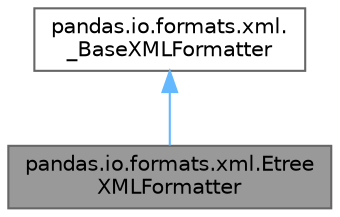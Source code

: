 digraph "pandas.io.formats.xml.EtreeXMLFormatter"
{
 // LATEX_PDF_SIZE
  bgcolor="transparent";
  edge [fontname=Helvetica,fontsize=10,labelfontname=Helvetica,labelfontsize=10];
  node [fontname=Helvetica,fontsize=10,shape=box,height=0.2,width=0.4];
  Node1 [id="Node000001",label="pandas.io.formats.xml.Etree\lXMLFormatter",height=0.2,width=0.4,color="gray40", fillcolor="grey60", style="filled", fontcolor="black",tooltip=" "];
  Node2 -> Node1 [id="edge2_Node000001_Node000002",dir="back",color="steelblue1",style="solid",tooltip=" "];
  Node2 [id="Node000002",label="pandas.io.formats.xml.\l_BaseXMLFormatter",height=0.2,width=0.4,color="gray40", fillcolor="white", style="filled",URL="$d9/d0d/classpandas_1_1io_1_1formats_1_1xml_1_1__BaseXMLFormatter.html",tooltip=" "];
}

